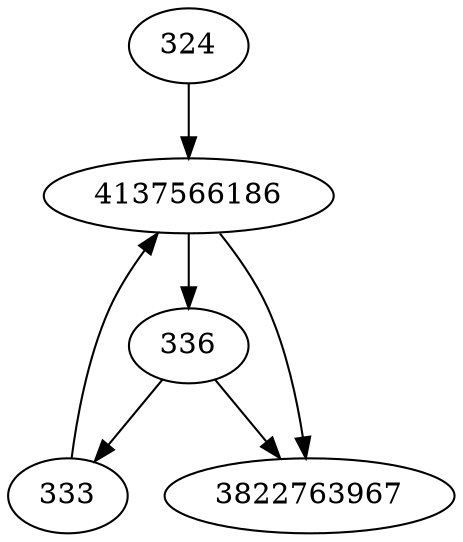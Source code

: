 strict digraph  {
324;
4137566186;
333;
336;
3822763967;
324 -> 4137566186;
4137566186 -> 3822763967;
4137566186 -> 336;
333 -> 4137566186;
336 -> 3822763967;
336 -> 333;
}
